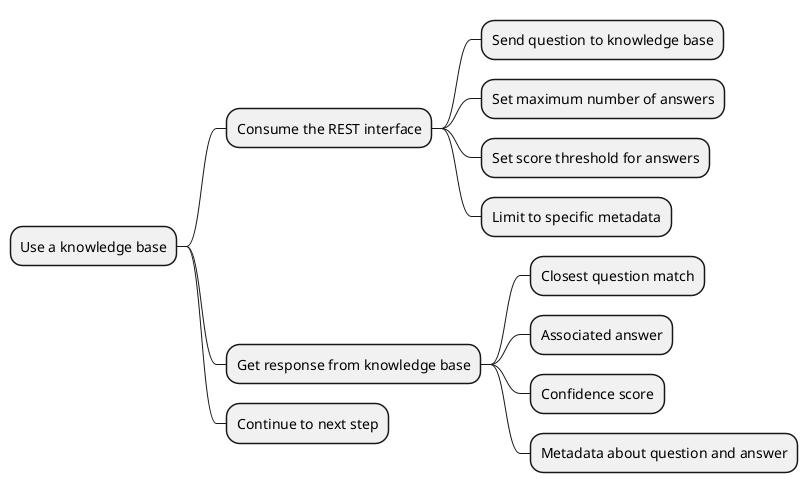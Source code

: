 @startmindmap
* Use a knowledge base
** Consume the REST interface
*** Send question to knowledge base
*** Set maximum number of answers
*** Set score threshold for answers
*** Limit to specific metadata
** Get response from knowledge base
*** Closest question match
*** Associated answer
*** Confidence score
*** Metadata about question and answer
** Continue to next step
@endmindmap